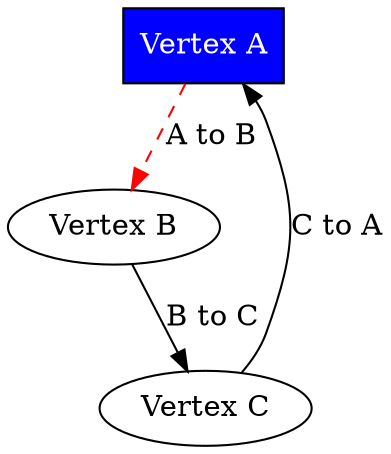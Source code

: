 digraph sampleGraph {	
	A [label="Vertex A",fillcolor=blue,shape=box,style="striped",fontcolor="white"]
	B [label="Vertex B"]
	C [label="Vertex C"]
	A -> B [label="A to B", style=dashed,color="red"]
	B -> C [label="B to C"]
	C -> A [label="C to A"]	
}
